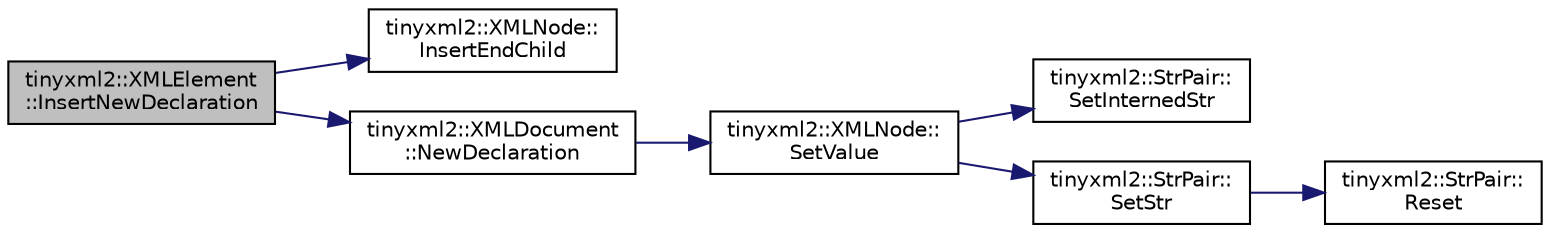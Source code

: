 digraph "tinyxml2::XMLElement::InsertNewDeclaration"
{
 // LATEX_PDF_SIZE
  edge [fontname="Helvetica",fontsize="10",labelfontname="Helvetica",labelfontsize="10"];
  node [fontname="Helvetica",fontsize="10",shape=record];
  rankdir="LR";
  Node1 [label="tinyxml2::XMLElement\l::InsertNewDeclaration",height=0.2,width=0.4,color="black", fillcolor="grey75", style="filled", fontcolor="black",tooltip="See InsertNewChildElement()"];
  Node1 -> Node2 [color="midnightblue",fontsize="10",style="solid"];
  Node2 [label="tinyxml2::XMLNode::\lInsertEndChild",height=0.2,width=0.4,color="black", fillcolor="white", style="filled",URL="$classtinyxml2_1_1XMLNode.html#ae3b422e98914d6002ca99bb1d2837103",tooltip=" "];
  Node1 -> Node3 [color="midnightblue",fontsize="10",style="solid"];
  Node3 [label="tinyxml2::XMLDocument\l::NewDeclaration",height=0.2,width=0.4,color="black", fillcolor="white", style="filled",URL="$classtinyxml2_1_1XMLDocument.html#ae519030c0262fa2daff8993681990e16",tooltip=" "];
  Node3 -> Node4 [color="midnightblue",fontsize="10",style="solid"];
  Node4 [label="tinyxml2::XMLNode::\lSetValue",height=0.2,width=0.4,color="black", fillcolor="white", style="filled",URL="$classtinyxml2_1_1XMLNode.html#a09dd68cf9eae137579f6e50f36487513",tooltip=" "];
  Node4 -> Node5 [color="midnightblue",fontsize="10",style="solid"];
  Node5 [label="tinyxml2::StrPair::\lSetInternedStr",height=0.2,width=0.4,color="black", fillcolor="white", style="filled",URL="$classtinyxml2_1_1StrPair.html#a2baf6230e18333e02ab65d0897ee3941",tooltip=" "];
  Node4 -> Node6 [color="midnightblue",fontsize="10",style="solid"];
  Node6 [label="tinyxml2::StrPair::\lSetStr",height=0.2,width=0.4,color="black", fillcolor="white", style="filled",URL="$classtinyxml2_1_1StrPair.html#a1f82ec6b5bee35ee7466d8565e43b1de",tooltip=" "];
  Node6 -> Node7 [color="midnightblue",fontsize="10",style="solid"];
  Node7 [label="tinyxml2::StrPair::\lReset",height=0.2,width=0.4,color="black", fillcolor="white", style="filled",URL="$classtinyxml2_1_1StrPair.html#a80c1b3bd99bf62ae85c94a29ce537125",tooltip=" "];
}
